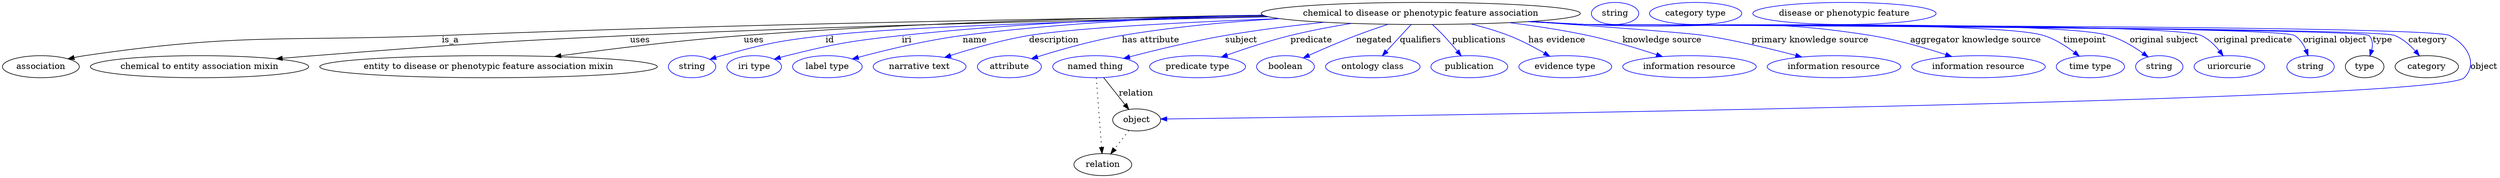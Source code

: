 digraph {
	graph [bb="0,0,4054.4,283"];
	node [label="\N"];
	"chemical to disease or phenotypic feature association"	[height=0.5,
		label="chemical to disease or phenotypic feature association",
		pos="2304.4,265",
		width=7.2035];
	association	[height=0.5,
		pos="62.394,178",
		width=1.7332];
	"chemical to disease or phenotypic feature association" -> association	[label=is_a,
		lp="728.39,221.5",
		pos="e,106.71,190.75 2051,261.14 1737.1,256.97 1186.2,247.61 714.39,229 456.4,218.82 389.9,233.14 134.39,196 128.61,195.16 122.61,194.08 \
116.66,192.88"];
	"chemical to entity association mixin"	[height=0.5,
		pos="320.39,178",
		width=4.9287];
	"chemical to disease or phenotypic feature association" -> "chemical to entity association mixin"	[label=uses,
		lp="1035.9,221.5",
		pos="e,445.34,190.82 2055.3,259.95 1796.3,255.1 1379.3,245.49 1019.4,229 791.61,218.56 734.74,213.66 507.39,196 490.62,194.7 473,193.23 \
455.57,191.71"];
	"entity to disease or phenotypic feature association mixin"	[height=0.5,
		pos="790.39,178",
		width=7.6188];
	"chemical to disease or phenotypic feature association" -> "entity to disease or phenotypic feature association mixin"	[label=uses,
		lp="1220.9,221.5",
		pos="e,897.79,194.61 2047.9,262.24 1824.7,259.19 1492.8,250.96 1204.4,229 1104,221.35 990.47,207.26 907.73,195.97"];
	id	[color=blue,
		height=0.5,
		label=string,
		pos="1121.4,178",
		width=1.0652];
	"chemical to disease or phenotypic feature association" -> id	[color=blue,
		label=id,
		lp="1344.4,221.5",
		pos="e,1150.1,189.94 2057.3,259.49 1817.7,254.31 1471.4,244.48 1337.4,229 1261.8,220.26 1242.8,216.09 1169.4,196 1166.2,195.14 1163,194.17 \
1159.7,193.14",
		style=solid];
	iri	[color=blue,
		height=0.5,
		label="iri type",
		pos="1222.4,178",
		width=1.2277];
	"chemical to disease or phenotypic feature association" -> iri	[color=blue,
		label=iri,
		lp="1469.4,221.5",
		pos="e,1255,190.22 2047.8,262.26 1880.4,258.94 1657.4,250.36 1461.4,229 1377.9,219.9 1356.9,216.2 1275.4,196 1272,195.15 1268.4,194.19 \
1264.9,193.18",
		style=solid];
	name	[color=blue,
		height=0.5,
		label="label type",
		pos="1341.4,178",
		width=1.5707];
	"chemical to disease or phenotypic feature association" -> name	[color=blue,
		label=name,
		lp="1580.4,221.5",
		pos="e,1381.7,190.64 2047.8,262.37 1904,258.85 1721.6,250.03 1560.4,229 1501.7,221.35 1435.7,205.21 1391.6,193.33",
		style=solid];
	description	[color=blue,
		height=0.5,
		label="narrative text",
		pos="1491.4,178",
		width=2.0943];
	"chemical to disease or phenotypic feature association" -> description	[color=blue,
		label=description,
		lp="1708.9,221.5",
		pos="e,1531.9,193.22 2074.4,256.65 1924.9,250.85 1744.1,241.62 1668.4,229 1624.8,221.73 1576.6,207.7 1541.5,196.34",
		style=solid];
	"has attribute"	[color=blue,
		height=0.5,
		label=attribute,
		pos="1636.4,178",
		width=1.4443];
	"chemical to disease or phenotypic feature association" -> "has attribute"	[color=blue,
		label="has attribute",
		lp="1866.4,221.5",
		pos="e,1672.4,191.1 2075.4,256.53 1994.1,251.49 1902.3,243.07 1819.4,229 1771.9,220.94 1719,205.77 1682.3,194.25",
		style=solid];
	subject	[color=blue,
		height=0.5,
		label="named thing",
		pos="1776.4,178",
		width=1.9318];
	"chemical to disease or phenotypic feature association" -> subject	[color=blue,
		label=subject,
		lp="2013.4,221.5",
		pos="e,1822.2,191.56 2148.3,250.61 2096.8,245.17 2039.5,238.01 1987.4,229 1934.2,219.79 1874.3,205.2 1832,194.15",
		style=solid];
	predicate	[color=blue,
		height=0.5,
		label="predicate type",
		pos="1942.4,178",
		width=2.1665];
	"chemical to disease or phenotypic feature association" -> predicate	[color=blue,
		label=predicate,
		lp="2127.4,221.5",
		pos="e,1981.3,193.75 2192.3,248.73 2160.2,243.45 2125.2,236.86 2093.4,229 2058.6,220.41 2020.3,207.67 1990.9,197.2",
		style=solid];
	negated	[color=blue,
		height=0.5,
		label=boolean,
		pos="2085.4,178",
		width=1.2999];
	"chemical to disease or phenotypic feature association" -> negated	[color=blue,
		label=negated,
		lp="2228.4,221.5",
		pos="e,2114.1,192.48 2251.2,247.31 2234.5,241.8 2216.1,235.42 2199.4,229 2173.7,219.12 2145.4,206.72 2123.5,196.74",
		style=solid];
	qualifiers	[color=blue,
		height=0.5,
		label="ontology class",
		pos="2226.4,178",
		width=2.1304];
	"chemical to disease or phenotypic feature association" -> qualifiers	[color=blue,
		label=qualifiers,
		lp="2303.9,221.5",
		pos="e,2241.9,195.89 2288.6,246.8 2277.2,234.39 2261.7,217.46 2249,203.62",
		style=solid];
	publications	[color=blue,
		height=0.5,
		label=publication,
		pos="2383.4,178",
		width=1.7332];
	"chemical to disease or phenotypic feature association" -> publications	[color=blue,
		label=publications,
		lp="2399.4,221.5",
		pos="e,2370.2,195.62 2323.2,246.96 2329.2,241.37 2335.7,235.05 2341.4,229 2349,220.96 2356.9,211.79 2363.8,203.52",
		style=solid];
	"has evidence"	[color=blue,
		height=0.5,
		label="evidence type",
		pos="2539.4,178",
		width=2.0943];
	"chemical to disease or phenotypic feature association" -> "has evidence"	[color=blue,
		label="has evidence",
		lp="2525.9,221.5",
		pos="e,2514.1,195.08 2386.1,247.85 2406.4,242.79 2428,236.51 2447.4,229 2467.3,221.31 2488.3,210.17 2505.1,200.36",
		style=solid];
	"knowledge source"	[color=blue,
		height=0.5,
		label="information resource",
		pos="2741.4,178",
		width=3.015];
	"chemical to disease or phenotypic feature association" -> "knowledge source"	[color=blue,
		label="knowledge source",
		lp="2696.9,221.5",
		pos="e,2697.4,194.5 2448.4,250 2490,244.74 2535.2,237.83 2576.4,229 2614.2,220.9 2655.8,208.25 2687.8,197.7",
		style=solid];
	"primary knowledge source"	[color=blue,
		height=0.5,
		label="information resource",
		pos="2976.4,178",
		width=3.015];
	"chemical to disease or phenotypic feature association" -> "primary knowledge source"	[color=blue,
		label="primary knowledge source",
		lp="2937.4,221.5",
		pos="e,2924,193.85 2482,251.85 2599.7,243.58 2737.4,233.36 2765.4,229 2816,221.13 2872.4,207.5 2914.2,196.45",
		style=solid];
	"aggregator knowledge source"	[color=blue,
		height=0.5,
		label="information resource",
		pos="3211.4,178",
		width=3.015];
	"chemical to disease or phenotypic feature association" -> "aggregator knowledge source"	[color=blue,
		label="aggregator knowledge source",
		lp="3206.9,221.5",
		pos="e,3167.8,194.61 2484.5,252.01 2514.2,250.21 2544.7,248.47 2573.4,247 2779.1,236.51 2833,261.52 3036.4,229 3078,222.35 3123.7,209.06 \
3158,197.85",
		style=solid];
	timepoint	[color=blue,
		height=0.5,
		label="time type",
		pos="3393.4,178",
		width=1.5346];
	"chemical to disease or phenotypic feature association" -> timepoint	[color=blue,
		label=timepoint,
		lp="3384.4,221.5",
		pos="e,3375.2,195.19 2481.6,251.82 2512.2,250 2543.7,248.3 2573.4,247 2656,243.39 3238.5,253.68 3317.4,229 3335.5,223.34 3353.3,211.99 \
3367.2,201.53",
		style=solid];
	"original subject"	[color=blue,
		height=0.5,
		label=string,
		pos="3505.4,178",
		width=1.0652];
	"chemical to disease or phenotypic feature association" -> "original subject"	[color=blue,
		label="original subject",
		lp="3513.4,221.5",
		pos="e,3487.2,194.01 2480.9,251.79 2511.7,249.96 2543.5,248.26 2573.4,247 2667.8,243.02 3332.7,255.5 3423.4,229 3443.5,223.13 3463.5,\
211.02 3478.8,200.18",
		style=solid];
	"original predicate"	[color=blue,
		height=0.5,
		label=uriorcurie,
		pos="3619.4,178",
		width=1.5887];
	"chemical to disease or phenotypic feature association" -> "original predicate"	[color=blue,
		label="original predicate",
		lp="3657.9,221.5",
		pos="e,3609.2,195.83 2480.1,251.75 2511.2,249.91 2543.2,248.22 2573.4,247 2628.9,244.75 3522.7,251.78 3573.4,229 3585.2,223.69 3595.4,\
213.73 3603.1,204.09",
		style=solid];
	"original object"	[color=blue,
		height=0.5,
		label=string,
		pos="3751.4,178",
		width=1.0652];
	"chemical to disease or phenotypic feature association" -> "original object"	[color=blue,
		label="original object",
		lp="3790.9,221.5",
		pos="e,3747.4,196.06 2479.8,251.71 2510.9,249.87 2543.1,248.19 2573.4,247 2605.4,245.74 3698.2,245.82 3725.4,229 3734,223.71 3739.8,214.61 \
3743.8,205.6",
		style=solid];
	type	[height=0.5,
		pos="3839.4,178",
		width=0.86659];
	"chemical to disease or phenotypic feature association" -> type	[color=blue,
		label=type,
		lp="3868.4,221.5",
		pos="e,3847.9,195.59 2479.4,251.69 2510.7,249.85 2543,248.17 2573.4,247 2591.1,246.32 3834,241.59 3846.4,229 3852.5,222.81 3852.8,213.91 \
3850.9,205.33",
		style=solid];
	category	[height=0.5,
		pos="3940.4,178",
		width=1.4263];
	"chemical to disease or phenotypic feature association" -> category	[color=blue,
		label=category,
		lp="3941.9,221.5",
		pos="e,3928.4,195.89 2479.4,251.68 2510.7,249.84 2543,248.17 2573.4,247 2609.9,245.6 3854.6,242.88 3888.4,229 3901.4,223.67 3913,213.43 \
3921.9,203.59",
		style=solid];
	object	[height=0.5,
		pos="1843.4,91",
		width=1.0832];
	"chemical to disease or phenotypic feature association" -> object	[color=blue,
		label=object,
		lp="4032.4,178",
		pos="e,1882.4,92.482 2479.1,251.68 2510.4,249.83 2542.9,248.16 2573.4,247 2612.4,245.52 3942.9,247.27 3977.4,229 4006,213.86 4022.9,183.21 \
4000.4,160 3962.5,120.86 2210.8,96.685 1892.7,92.613",
		style=solid];
	subject -> object	[label=relation,
		lp="1842.4,134.5",
		pos="e,1830.6,108.18 1789.6,160.21 1799.5,147.71 1813.1,130.45 1824.1,116.43"];
	relation	[height=0.5,
		pos="1788.4,18",
		width=1.2999];
	subject -> relation	[pos="e,1787.1,36.188 1777.7,159.79 1779.8,132.48 1783.8,78.994 1786.3,46.38",
		style=dotted];
	association_type	[color=blue,
		height=0.5,
		label=string,
		pos="2620.4,265",
		width=1.0652];
	association_category	[color=blue,
		height=0.5,
		label="category type",
		pos="2751.4,265",
		width=2.0762];
	object -> relation	[pos="e,1801.2,35.54 1830.9,73.889 1824,64.939 1815.2,53.617 1807.4,43.584",
		style=dotted];
	"chemical to disease or phenotypic feature association_object"	[color=blue,
		height=0.5,
		label="disease or phenotypic feature",
		pos="2993.4,265",
		width=4.1344];
}

